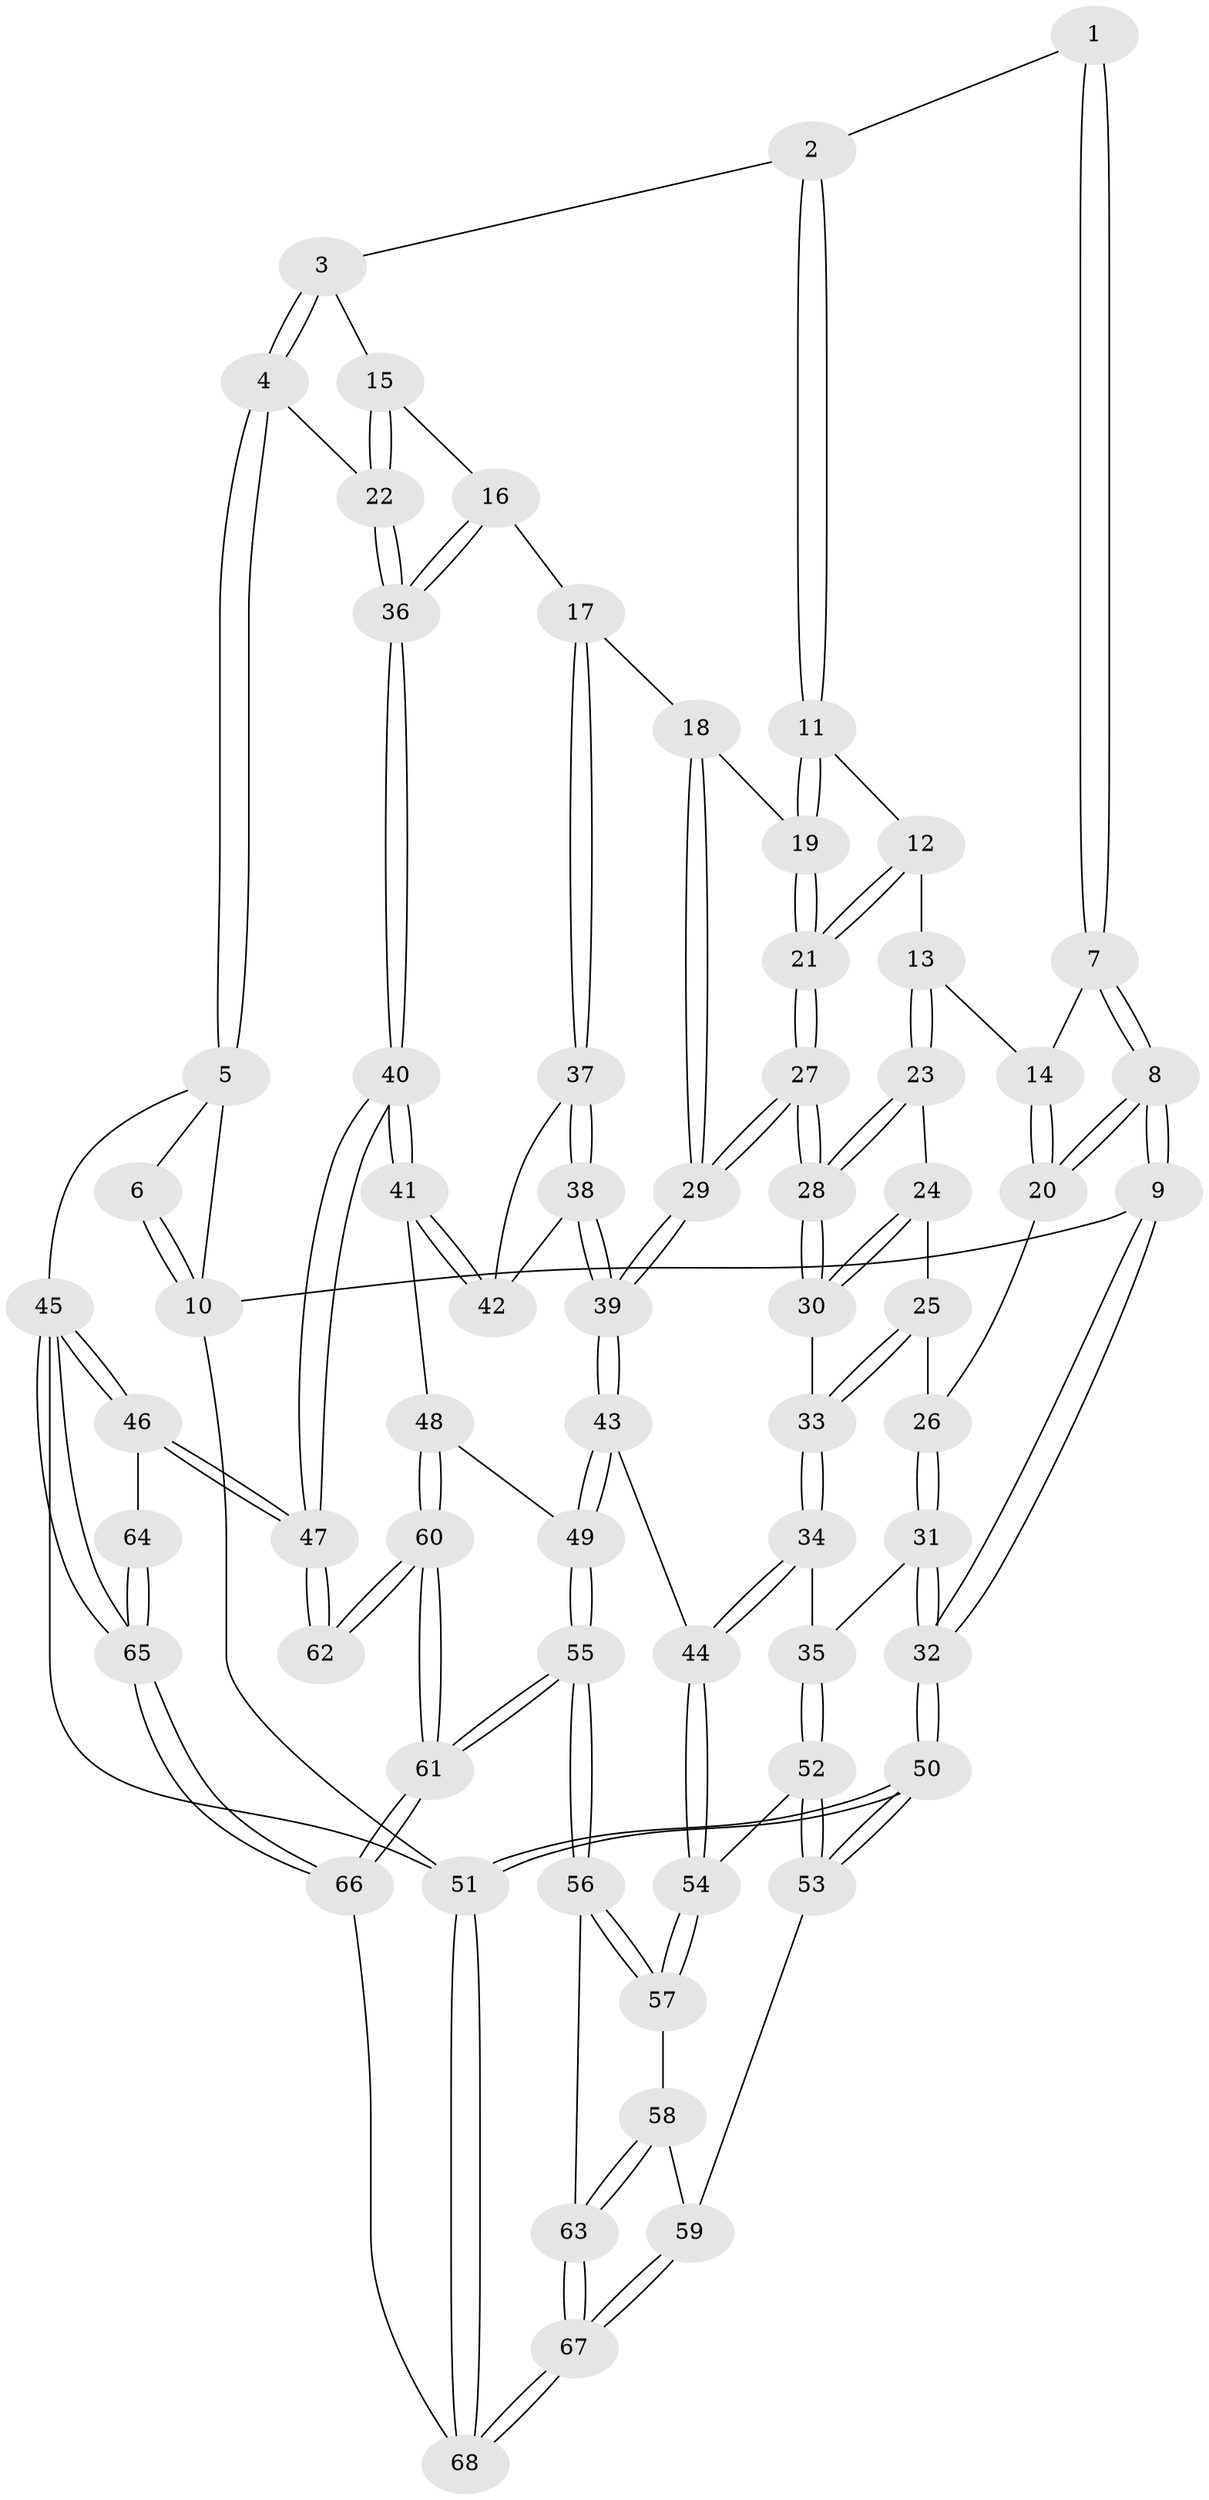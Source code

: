 // coarse degree distribution, {4: 0.3181818181818182, 3: 0.45454545454545453, 2: 0.045454545454545456, 5: 0.18181818181818182}
// Generated by graph-tools (version 1.1) at 2025/38/03/04/25 23:38:27]
// undirected, 68 vertices, 167 edges
graph export_dot {
  node [color=gray90,style=filled];
  1 [pos="+0.3726028582529862+0"];
  2 [pos="+0.5548615208294918+0.14776304068440535"];
  3 [pos="+0.6132770329334304+0.16209430852043688"];
  4 [pos="+1+0"];
  5 [pos="+1+0"];
  6 [pos="+0.36156490281483633+0"];
  7 [pos="+0.2821758230115113+0.18065238772687198"];
  8 [pos="+0+0.154835894069387"];
  9 [pos="+0+0.1535264458475231"];
  10 [pos="+0+0"];
  11 [pos="+0.5316513106706651+0.20231229118630795"];
  12 [pos="+0.38803711077158665+0.2811940481834715"];
  13 [pos="+0.3246549153822832+0.267811912402014"];
  14 [pos="+0.2816491601317397+0.19491245732254198"];
  15 [pos="+0.6769352847938563+0.2396143632216025"];
  16 [pos="+0.6996546908313751+0.3670888875270231"];
  17 [pos="+0.6861544043705388+0.37451640209595416"];
  18 [pos="+0.561233576061383+0.33878745977667285"];
  19 [pos="+0.5188811247092379+0.28431360825875973"];
  20 [pos="+0.14805009799589786+0.31920749600017195"];
  21 [pos="+0.4594151137636943+0.3403582726735331"];
  22 [pos="+1+0.10334112929352719"];
  23 [pos="+0.3237183437388738+0.2918394787581553"];
  24 [pos="+0.29383034860751933+0.34719438434033123"];
  25 [pos="+0.2193135603995485+0.39479660827195934"];
  26 [pos="+0.15863755972264812+0.3562646230859214"];
  27 [pos="+0.44202367084511285+0.4835727808563809"];
  28 [pos="+0.43523352703402046+0.47975395870598636"];
  29 [pos="+0.45614973327883374+0.5025503575012509"];
  30 [pos="+0.3306584874708249+0.45447053945820026"];
  31 [pos="+0.05718062625957418+0.5287113388229638"];
  32 [pos="+0+0.502068940158656"];
  33 [pos="+0.24913654826563925+0.4622408808441634"];
  34 [pos="+0.17864206837466381+0.574373531469204"];
  35 [pos="+0.15168400406231372+0.5867273042901685"];
  36 [pos="+1+0.4839475721748388"];
  37 [pos="+0.6452243375082986+0.4220323970276173"];
  38 [pos="+0.5094135439578054+0.5138262341354085"];
  39 [pos="+0.46863486117702613+0.5270147444851843"];
  40 [pos="+1+0.5832045738119711"];
  41 [pos="+0.8035977409279437+0.6439201786548643"];
  42 [pos="+0.692155714746604+0.5635021870617083"];
  43 [pos="+0.4542251325985866+0.5989274513816142"];
  44 [pos="+0.43101397533646174+0.6129372543046921"];
  45 [pos="+1+1"];
  46 [pos="+1+0.7731858669356103"];
  47 [pos="+1+0.6946866471175954"];
  48 [pos="+0.7340062704740219+0.692396624619971"];
  49 [pos="+0.5462026856655231+0.6867497155778713"];
  50 [pos="+0+0.8617967845421266"];
  51 [pos="+0+1"];
  52 [pos="+0.15500564769937547+0.6551950729841055"];
  53 [pos="+0.12752342408385728+0.7565115706485785"];
  54 [pos="+0.3544429705260214+0.7310658128664992"];
  55 [pos="+0.527243328573595+0.8843637956163813"];
  56 [pos="+0.47861936283047457+0.8826359061561904"];
  57 [pos="+0.3529419018174547+0.7379410794396339"];
  58 [pos="+0.30596763781845676+0.7925807935142642"];
  59 [pos="+0.21916448715796583+0.8574935810679506"];
  60 [pos="+0.6776060564151436+0.9673459335219824"];
  61 [pos="+0.6539283150409453+1"];
  62 [pos="+0.8037179528606299+0.9063756368261369"];
  63 [pos="+0.41748508298475856+0.9102573401084365"];
  64 [pos="+0.8729299500067956+0.9464742516381365"];
  65 [pos="+1+1"];
  66 [pos="+0.6690659737765525+1"];
  67 [pos="+0.2269162847319815+1"];
  68 [pos="+0.1639130856022961+1"];
  1 -- 2;
  1 -- 7;
  1 -- 7;
  2 -- 3;
  2 -- 11;
  2 -- 11;
  3 -- 4;
  3 -- 4;
  3 -- 15;
  4 -- 5;
  4 -- 5;
  4 -- 22;
  5 -- 6;
  5 -- 45;
  5 -- 10;
  6 -- 10;
  6 -- 10;
  7 -- 8;
  7 -- 8;
  7 -- 14;
  8 -- 9;
  8 -- 9;
  8 -- 20;
  8 -- 20;
  9 -- 10;
  9 -- 32;
  9 -- 32;
  10 -- 51;
  11 -- 12;
  11 -- 19;
  11 -- 19;
  12 -- 13;
  12 -- 21;
  12 -- 21;
  13 -- 14;
  13 -- 23;
  13 -- 23;
  14 -- 20;
  14 -- 20;
  15 -- 16;
  15 -- 22;
  15 -- 22;
  16 -- 17;
  16 -- 36;
  16 -- 36;
  17 -- 18;
  17 -- 37;
  17 -- 37;
  18 -- 19;
  18 -- 29;
  18 -- 29;
  19 -- 21;
  19 -- 21;
  20 -- 26;
  21 -- 27;
  21 -- 27;
  22 -- 36;
  22 -- 36;
  23 -- 24;
  23 -- 28;
  23 -- 28;
  24 -- 25;
  24 -- 30;
  24 -- 30;
  25 -- 26;
  25 -- 33;
  25 -- 33;
  26 -- 31;
  26 -- 31;
  27 -- 28;
  27 -- 28;
  27 -- 29;
  27 -- 29;
  28 -- 30;
  28 -- 30;
  29 -- 39;
  29 -- 39;
  30 -- 33;
  31 -- 32;
  31 -- 32;
  31 -- 35;
  32 -- 50;
  32 -- 50;
  33 -- 34;
  33 -- 34;
  34 -- 35;
  34 -- 44;
  34 -- 44;
  35 -- 52;
  35 -- 52;
  36 -- 40;
  36 -- 40;
  37 -- 38;
  37 -- 38;
  37 -- 42;
  38 -- 39;
  38 -- 39;
  38 -- 42;
  39 -- 43;
  39 -- 43;
  40 -- 41;
  40 -- 41;
  40 -- 47;
  40 -- 47;
  41 -- 42;
  41 -- 42;
  41 -- 48;
  43 -- 44;
  43 -- 49;
  43 -- 49;
  44 -- 54;
  44 -- 54;
  45 -- 46;
  45 -- 46;
  45 -- 65;
  45 -- 65;
  45 -- 51;
  46 -- 47;
  46 -- 47;
  46 -- 64;
  47 -- 62;
  47 -- 62;
  48 -- 49;
  48 -- 60;
  48 -- 60;
  49 -- 55;
  49 -- 55;
  50 -- 51;
  50 -- 51;
  50 -- 53;
  50 -- 53;
  51 -- 68;
  51 -- 68;
  52 -- 53;
  52 -- 53;
  52 -- 54;
  53 -- 59;
  54 -- 57;
  54 -- 57;
  55 -- 56;
  55 -- 56;
  55 -- 61;
  55 -- 61;
  56 -- 57;
  56 -- 57;
  56 -- 63;
  57 -- 58;
  58 -- 59;
  58 -- 63;
  58 -- 63;
  59 -- 67;
  59 -- 67;
  60 -- 61;
  60 -- 61;
  60 -- 62;
  60 -- 62;
  61 -- 66;
  61 -- 66;
  63 -- 67;
  63 -- 67;
  64 -- 65;
  64 -- 65;
  65 -- 66;
  65 -- 66;
  66 -- 68;
  67 -- 68;
  67 -- 68;
}
